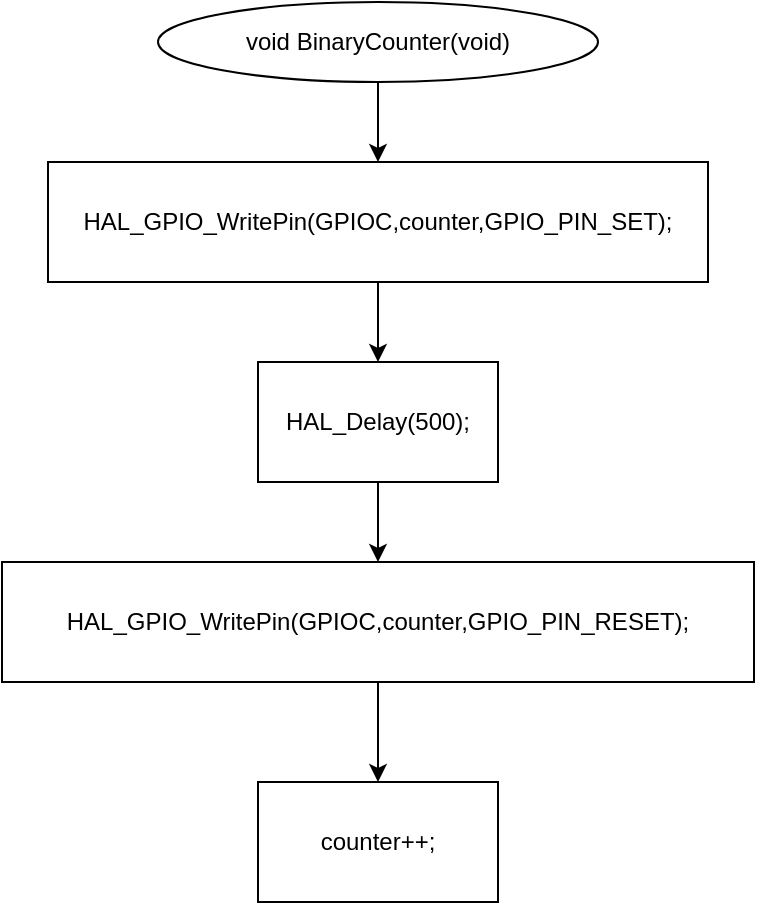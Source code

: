 <mxfile version="21.7.2" type="github">
  <diagram name="Page-1" id="dMskLS3s49mohi3oFVOJ">
    <mxGraphModel dx="1018" dy="591" grid="1" gridSize="10" guides="1" tooltips="1" connect="1" arrows="1" fold="1" page="1" pageScale="1" pageWidth="827" pageHeight="1169" math="0" shadow="0">
      <root>
        <mxCell id="0" />
        <mxCell id="1" parent="0" />
        <mxCell id="MhW-4UrEJnp2mKTzDVcV-3" style="edgeStyle=orthogonalEdgeStyle;rounded=0;orthogonalLoop=1;jettySize=auto;html=1;entryX=0.5;entryY=0;entryDx=0;entryDy=0;" edge="1" parent="1" source="MhW-4UrEJnp2mKTzDVcV-1" target="MhW-4UrEJnp2mKTzDVcV-2">
          <mxGeometry relative="1" as="geometry" />
        </mxCell>
        <mxCell id="MhW-4UrEJnp2mKTzDVcV-1" value="void BinaryCounter(void)" style="ellipse;whiteSpace=wrap;html=1;" vertex="1" parent="1">
          <mxGeometry x="304" y="40" width="220" height="40" as="geometry" />
        </mxCell>
        <mxCell id="MhW-4UrEJnp2mKTzDVcV-5" style="edgeStyle=orthogonalEdgeStyle;rounded=0;orthogonalLoop=1;jettySize=auto;html=1;entryX=0.5;entryY=0;entryDx=0;entryDy=0;" edge="1" parent="1" source="MhW-4UrEJnp2mKTzDVcV-2" target="MhW-4UrEJnp2mKTzDVcV-4">
          <mxGeometry relative="1" as="geometry" />
        </mxCell>
        <mxCell id="MhW-4UrEJnp2mKTzDVcV-2" value="HAL_GPIO_WritePin(GPIOC,counter,GPIO_PIN_SET);" style="rounded=0;whiteSpace=wrap;html=1;" vertex="1" parent="1">
          <mxGeometry x="249" y="120" width="330" height="60" as="geometry" />
        </mxCell>
        <mxCell id="MhW-4UrEJnp2mKTzDVcV-7" style="edgeStyle=orthogonalEdgeStyle;rounded=0;orthogonalLoop=1;jettySize=auto;html=1;" edge="1" parent="1" source="MhW-4UrEJnp2mKTzDVcV-4" target="MhW-4UrEJnp2mKTzDVcV-6">
          <mxGeometry relative="1" as="geometry" />
        </mxCell>
        <mxCell id="MhW-4UrEJnp2mKTzDVcV-4" value="HAL_Delay(500);" style="rounded=0;whiteSpace=wrap;html=1;" vertex="1" parent="1">
          <mxGeometry x="354" y="220" width="120" height="60" as="geometry" />
        </mxCell>
        <mxCell id="MhW-4UrEJnp2mKTzDVcV-9" style="edgeStyle=orthogonalEdgeStyle;rounded=0;orthogonalLoop=1;jettySize=auto;html=1;entryX=0.5;entryY=0;entryDx=0;entryDy=0;" edge="1" parent="1" source="MhW-4UrEJnp2mKTzDVcV-6" target="MhW-4UrEJnp2mKTzDVcV-8">
          <mxGeometry relative="1" as="geometry" />
        </mxCell>
        <mxCell id="MhW-4UrEJnp2mKTzDVcV-6" value="HAL_GPIO_WritePin(GPIOC,counter,GPIO_PIN_RESET);" style="rounded=0;whiteSpace=wrap;html=1;" vertex="1" parent="1">
          <mxGeometry x="226" y="320" width="376" height="60" as="geometry" />
        </mxCell>
        <mxCell id="MhW-4UrEJnp2mKTzDVcV-8" value="counter++;" style="rounded=0;whiteSpace=wrap;html=1;" vertex="1" parent="1">
          <mxGeometry x="354" y="430" width="120" height="60" as="geometry" />
        </mxCell>
      </root>
    </mxGraphModel>
  </diagram>
</mxfile>
